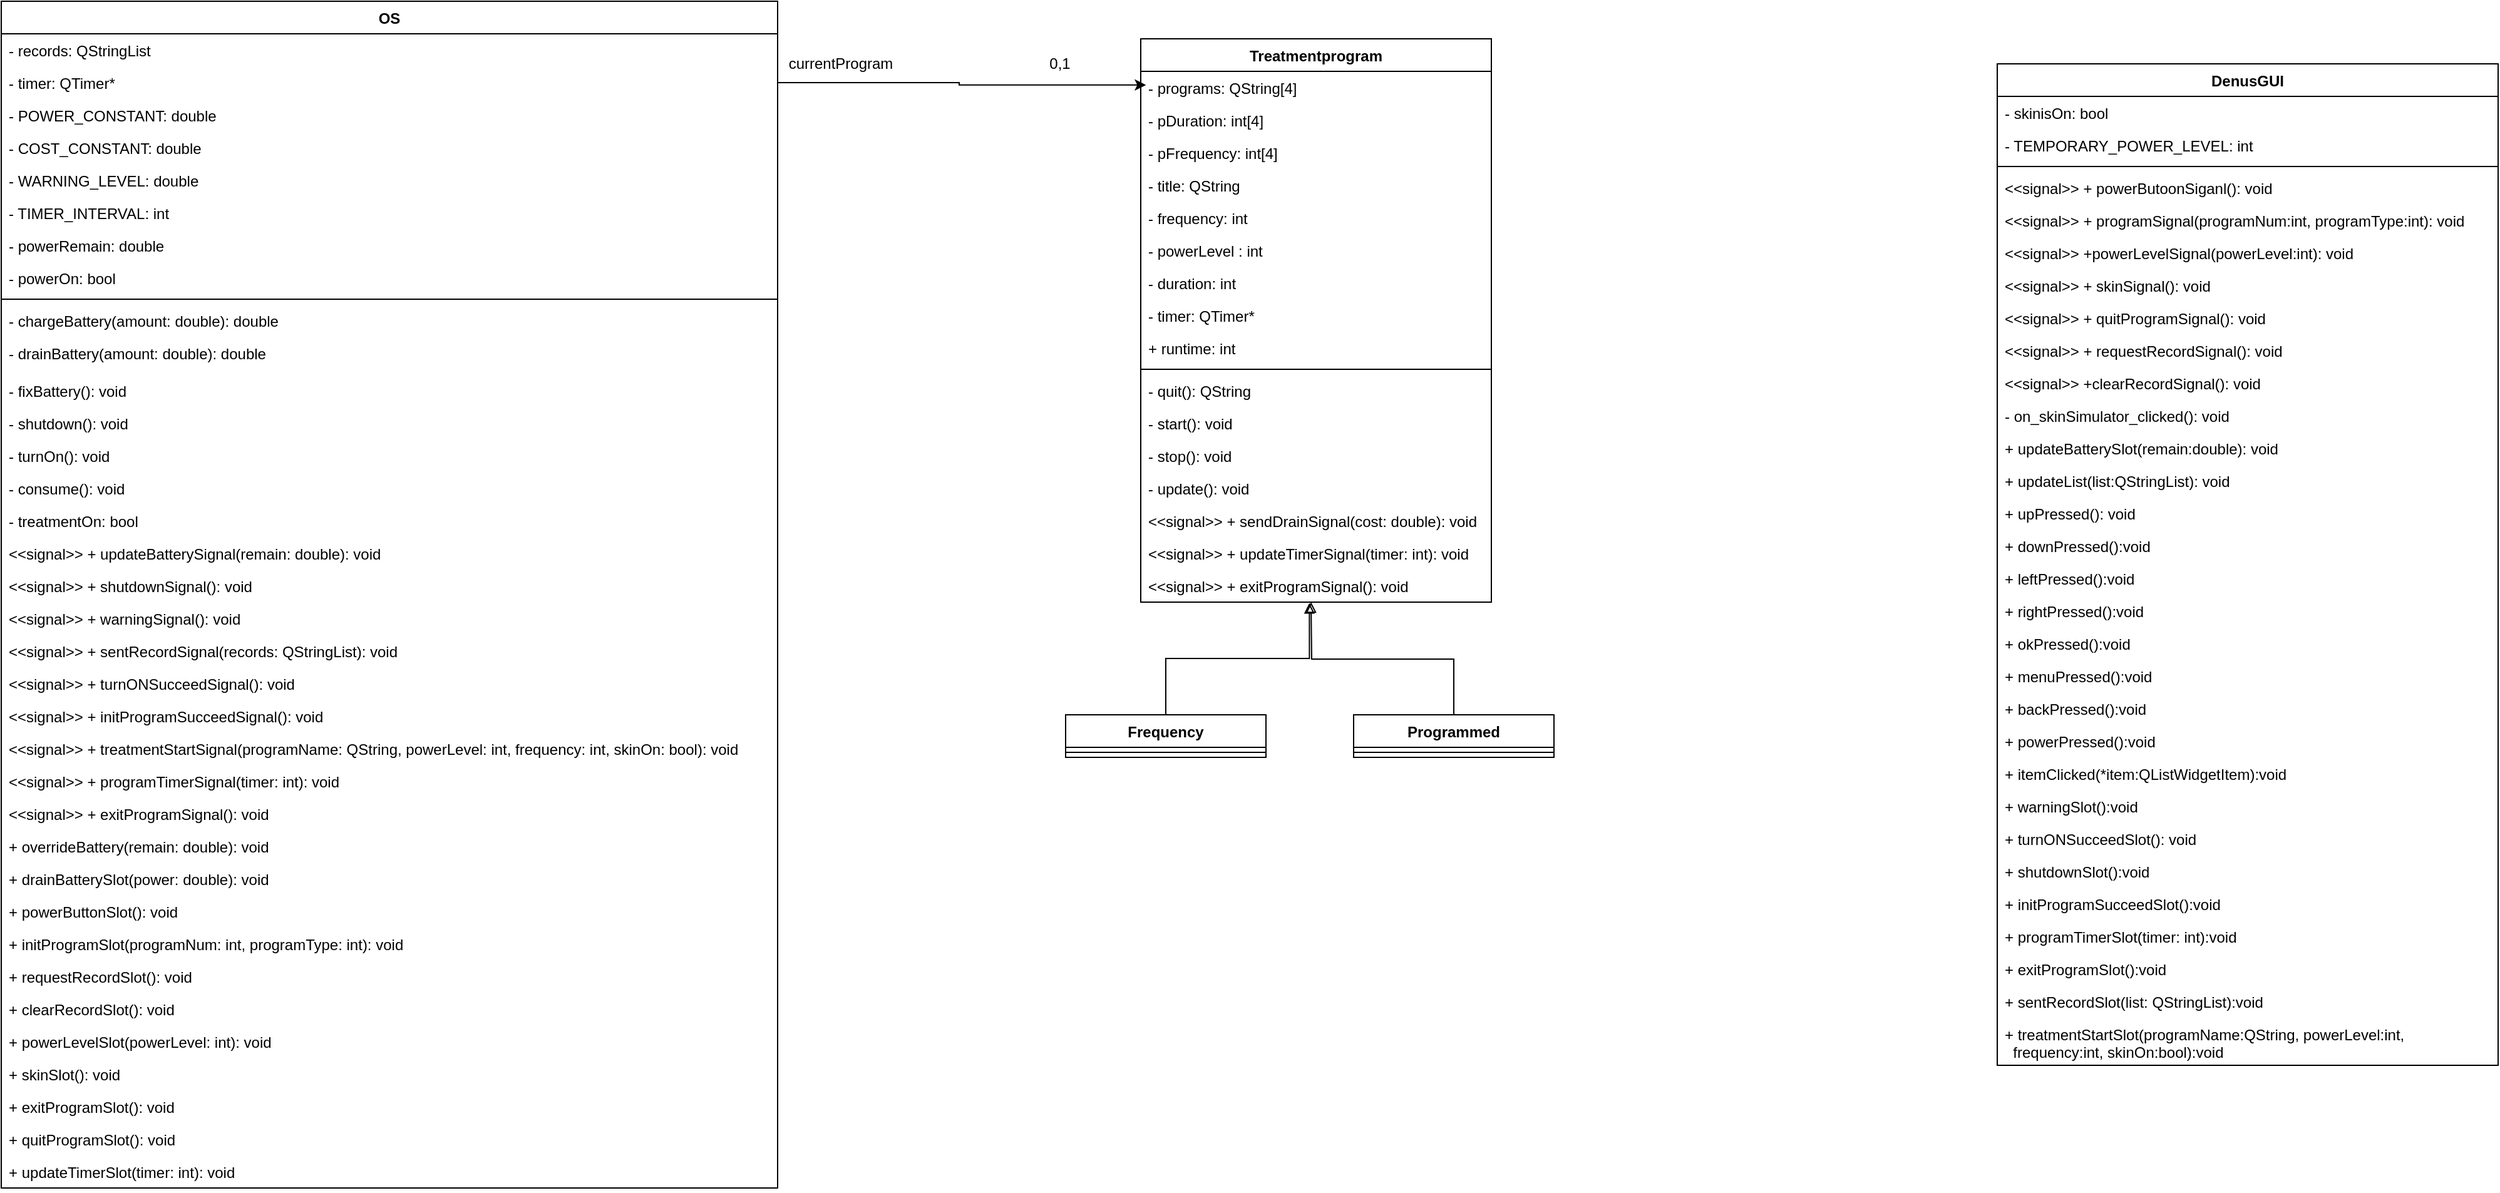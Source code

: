<mxfile version="14.6.0" type="github">
  <diagram id="hlfqywLwCxhnhgCCT2zA" name="Page-1">
    <mxGraphModel dx="1072" dy="764" grid="1" gridSize="10" guides="1" tooltips="1" connect="1" arrows="1" fold="1" page="1" pageScale="1" pageWidth="827" pageHeight="1169" math="0" shadow="0">
      <root>
        <mxCell id="0" />
        <mxCell id="1" parent="0" />
        <mxCell id="2i6f_pU243hWTDEsExSb-6" value="OS" style="swimlane;fontStyle=1;align=center;verticalAlign=top;childLayout=stackLayout;horizontal=1;startSize=26;horizontalStack=0;resizeParent=1;resizeParentMax=0;resizeLast=0;collapsible=1;marginBottom=0;" parent="1" vertex="1">
          <mxGeometry x="60" y="60" width="620" height="948" as="geometry" />
        </mxCell>
        <mxCell id="6Ex3THZ8hztv9J3nGQ2k-1" value="- records: QStringList" style="text;strokeColor=none;fillColor=none;align=left;verticalAlign=top;spacingLeft=4;spacingRight=4;overflow=hidden;rotatable=0;points=[[0,0.5],[1,0.5]];portConstraint=eastwest;" parent="2i6f_pU243hWTDEsExSb-6" vertex="1">
          <mxGeometry y="26" width="620" height="26" as="geometry" />
        </mxCell>
        <mxCell id="wWTn0fQBB8vopCXBrPZ8-14" value="- timer: QTimer*" style="text;strokeColor=none;fillColor=none;align=left;verticalAlign=top;spacingLeft=4;spacingRight=4;overflow=hidden;rotatable=0;points=[[0,0.5],[1,0.5]];portConstraint=eastwest;" parent="2i6f_pU243hWTDEsExSb-6" vertex="1">
          <mxGeometry y="52" width="620" height="26" as="geometry" />
        </mxCell>
        <mxCell id="wWTn0fQBB8vopCXBrPZ8-8" value="- POWER_CONSTANT: double" style="text;strokeColor=none;fillColor=none;align=left;verticalAlign=top;spacingLeft=4;spacingRight=4;overflow=hidden;rotatable=0;points=[[0,0.5],[1,0.5]];portConstraint=eastwest;" parent="2i6f_pU243hWTDEsExSb-6" vertex="1">
          <mxGeometry y="78" width="620" height="26" as="geometry" />
        </mxCell>
        <mxCell id="wWTn0fQBB8vopCXBrPZ8-11" value="- COST_CONSTANT: double" style="text;strokeColor=none;fillColor=none;align=left;verticalAlign=top;spacingLeft=4;spacingRight=4;overflow=hidden;rotatable=0;points=[[0,0.5],[1,0.5]];portConstraint=eastwest;" parent="2i6f_pU243hWTDEsExSb-6" vertex="1">
          <mxGeometry y="104" width="620" height="26" as="geometry" />
        </mxCell>
        <mxCell id="wWTn0fQBB8vopCXBrPZ8-12" value="- WARNING_LEVEL: double" style="text;strokeColor=none;fillColor=none;align=left;verticalAlign=top;spacingLeft=4;spacingRight=4;overflow=hidden;rotatable=0;points=[[0,0.5],[1,0.5]];portConstraint=eastwest;" parent="2i6f_pU243hWTDEsExSb-6" vertex="1">
          <mxGeometry y="130" width="620" height="26" as="geometry" />
        </mxCell>
        <mxCell id="wWTn0fQBB8vopCXBrPZ8-13" value="- TIMER_INTERVAL: int" style="text;strokeColor=none;fillColor=none;align=left;verticalAlign=top;spacingLeft=4;spacingRight=4;overflow=hidden;rotatable=0;points=[[0,0.5],[1,0.5]];portConstraint=eastwest;" parent="2i6f_pU243hWTDEsExSb-6" vertex="1">
          <mxGeometry y="156" width="620" height="26" as="geometry" />
        </mxCell>
        <mxCell id="wWTn0fQBB8vopCXBrPZ8-15" value="- powerRemain: double" style="text;strokeColor=none;fillColor=none;align=left;verticalAlign=top;spacingLeft=4;spacingRight=4;overflow=hidden;rotatable=0;points=[[0,0.5],[1,0.5]];portConstraint=eastwest;" parent="2i6f_pU243hWTDEsExSb-6" vertex="1">
          <mxGeometry y="182" width="620" height="26" as="geometry" />
        </mxCell>
        <mxCell id="wWTn0fQBB8vopCXBrPZ8-16" value="- powerOn: bool" style="text;strokeColor=none;fillColor=none;align=left;verticalAlign=top;spacingLeft=4;spacingRight=4;overflow=hidden;rotatable=0;points=[[0,0.5],[1,0.5]];portConstraint=eastwest;" parent="2i6f_pU243hWTDEsExSb-6" vertex="1">
          <mxGeometry y="208" width="620" height="26" as="geometry" />
        </mxCell>
        <mxCell id="2i6f_pU243hWTDEsExSb-8" value="" style="line;strokeWidth=1;fillColor=none;align=left;verticalAlign=middle;spacingTop=-1;spacingLeft=3;spacingRight=3;rotatable=0;labelPosition=right;points=[];portConstraint=eastwest;" parent="2i6f_pU243hWTDEsExSb-6" vertex="1">
          <mxGeometry y="234" width="620" height="8" as="geometry" />
        </mxCell>
        <mxCell id="wWTn0fQBB8vopCXBrPZ8-9" value="- chargeBattery(amount: double): double" style="text;strokeColor=none;fillColor=none;align=left;verticalAlign=top;spacingLeft=4;spacingRight=4;overflow=hidden;rotatable=0;points=[[0,0.5],[1,0.5]];portConstraint=eastwest;" parent="2i6f_pU243hWTDEsExSb-6" vertex="1">
          <mxGeometry y="242" width="620" height="26" as="geometry" />
        </mxCell>
        <mxCell id="wWTn0fQBB8vopCXBrPZ8-21" value="- drainBattery(amount: double): double" style="text;strokeColor=none;fillColor=none;align=left;verticalAlign=top;spacingLeft=4;spacingRight=4;overflow=hidden;rotatable=0;points=[[0,0.5],[1,0.5]];portConstraint=eastwest;" parent="2i6f_pU243hWTDEsExSb-6" vertex="1">
          <mxGeometry y="268" width="620" height="30" as="geometry" />
        </mxCell>
        <mxCell id="wWTn0fQBB8vopCXBrPZ8-10" value="- fixBattery(): void" style="text;strokeColor=none;fillColor=none;align=left;verticalAlign=top;spacingLeft=4;spacingRight=4;overflow=hidden;rotatable=0;points=[[0,0.5],[1,0.5]];portConstraint=eastwest;" parent="2i6f_pU243hWTDEsExSb-6" vertex="1">
          <mxGeometry y="298" width="620" height="26" as="geometry" />
        </mxCell>
        <mxCell id="wWTn0fQBB8vopCXBrPZ8-18" value="- shutdown(): void" style="text;strokeColor=none;fillColor=none;align=left;verticalAlign=top;spacingLeft=4;spacingRight=4;overflow=hidden;rotatable=0;points=[[0,0.5],[1,0.5]];portConstraint=eastwest;" parent="2i6f_pU243hWTDEsExSb-6" vertex="1">
          <mxGeometry y="324" width="620" height="26" as="geometry" />
        </mxCell>
        <mxCell id="wWTn0fQBB8vopCXBrPZ8-19" value="- turnOn(): void&#xa;" style="text;strokeColor=none;fillColor=none;align=left;verticalAlign=top;spacingLeft=4;spacingRight=4;overflow=hidden;rotatable=0;points=[[0,0.5],[1,0.5]];portConstraint=eastwest;" parent="2i6f_pU243hWTDEsExSb-6" vertex="1">
          <mxGeometry y="350" width="620" height="26" as="geometry" />
        </mxCell>
        <mxCell id="wWTn0fQBB8vopCXBrPZ8-20" value="- consume(): void&#xa;" style="text;strokeColor=none;fillColor=none;align=left;verticalAlign=top;spacingLeft=4;spacingRight=4;overflow=hidden;rotatable=0;points=[[0,0.5],[1,0.5]];portConstraint=eastwest;" parent="2i6f_pU243hWTDEsExSb-6" vertex="1">
          <mxGeometry y="376" width="620" height="26" as="geometry" />
        </mxCell>
        <mxCell id="wWTn0fQBB8vopCXBrPZ8-17" value="- treatmentOn: bool" style="text;strokeColor=none;fillColor=none;align=left;verticalAlign=top;spacingLeft=4;spacingRight=4;overflow=hidden;rotatable=0;points=[[0,0.5],[1,0.5]];portConstraint=eastwest;" parent="2i6f_pU243hWTDEsExSb-6" vertex="1">
          <mxGeometry y="402" width="620" height="26" as="geometry" />
        </mxCell>
        <mxCell id="wWTn0fQBB8vopCXBrPZ8-22" value="&lt;&lt;signal&gt;&gt; + updateBatterySignal(remain: double): void" style="text;strokeColor=none;fillColor=none;align=left;verticalAlign=top;spacingLeft=4;spacingRight=4;overflow=hidden;rotatable=0;points=[[0,0.5],[1,0.5]];portConstraint=eastwest;" parent="2i6f_pU243hWTDEsExSb-6" vertex="1">
          <mxGeometry y="428" width="620" height="26" as="geometry" />
        </mxCell>
        <mxCell id="wWTn0fQBB8vopCXBrPZ8-23" value="&lt;&lt;signal&gt;&gt; + shutdownSignal(): void" style="text;strokeColor=none;fillColor=none;align=left;verticalAlign=top;spacingLeft=4;spacingRight=4;overflow=hidden;rotatable=0;points=[[0,0.5],[1,0.5]];portConstraint=eastwest;" parent="2i6f_pU243hWTDEsExSb-6" vertex="1">
          <mxGeometry y="454" width="620" height="26" as="geometry" />
        </mxCell>
        <mxCell id="wWTn0fQBB8vopCXBrPZ8-24" value="&lt;&lt;signal&gt;&gt; + warningSignal(): void" style="text;strokeColor=none;fillColor=none;align=left;verticalAlign=top;spacingLeft=4;spacingRight=4;overflow=hidden;rotatable=0;points=[[0,0.5],[1,0.5]];portConstraint=eastwest;" parent="2i6f_pU243hWTDEsExSb-6" vertex="1">
          <mxGeometry y="480" width="620" height="26" as="geometry" />
        </mxCell>
        <mxCell id="wWTn0fQBB8vopCXBrPZ8-25" value="&lt;&lt;signal&gt;&gt; + sentRecordSignal(records: QStringList): void" style="text;strokeColor=none;fillColor=none;align=left;verticalAlign=top;spacingLeft=4;spacingRight=4;overflow=hidden;rotatable=0;points=[[0,0.5],[1,0.5]];portConstraint=eastwest;" parent="2i6f_pU243hWTDEsExSb-6" vertex="1">
          <mxGeometry y="506" width="620" height="26" as="geometry" />
        </mxCell>
        <mxCell id="wWTn0fQBB8vopCXBrPZ8-39" value="&lt;&lt;signal&gt;&gt; + turnONSucceedSignal(): void" style="text;strokeColor=none;fillColor=none;align=left;verticalAlign=top;spacingLeft=4;spacingRight=4;overflow=hidden;rotatable=0;points=[[0,0.5],[1,0.5]];portConstraint=eastwest;" parent="2i6f_pU243hWTDEsExSb-6" vertex="1">
          <mxGeometry y="532" width="620" height="26" as="geometry" />
        </mxCell>
        <mxCell id="wWTn0fQBB8vopCXBrPZ8-40" value="&lt;&lt;signal&gt;&gt; + initProgramSucceedSignal(): void" style="text;strokeColor=none;fillColor=none;align=left;verticalAlign=top;spacingLeft=4;spacingRight=4;overflow=hidden;rotatable=0;points=[[0,0.5],[1,0.5]];portConstraint=eastwest;" parent="2i6f_pU243hWTDEsExSb-6" vertex="1">
          <mxGeometry y="558" width="620" height="26" as="geometry" />
        </mxCell>
        <mxCell id="wWTn0fQBB8vopCXBrPZ8-41" value="&lt;&lt;signal&gt;&gt; + treatmentStartSignal(programName: QString, powerLevel: int, frequency: int, skinOn: bool): void" style="text;strokeColor=none;fillColor=none;align=left;verticalAlign=top;spacingLeft=4;spacingRight=4;overflow=hidden;rotatable=0;points=[[0,0.5],[1,0.5]];portConstraint=eastwest;" parent="2i6f_pU243hWTDEsExSb-6" vertex="1">
          <mxGeometry y="584" width="620" height="26" as="geometry" />
        </mxCell>
        <mxCell id="wWTn0fQBB8vopCXBrPZ8-42" value="&lt;&lt;signal&gt;&gt; + programTimerSignal(timer: int): void" style="text;strokeColor=none;fillColor=none;align=left;verticalAlign=top;spacingLeft=4;spacingRight=4;overflow=hidden;rotatable=0;points=[[0,0.5],[1,0.5]];portConstraint=eastwest;" parent="2i6f_pU243hWTDEsExSb-6" vertex="1">
          <mxGeometry y="610" width="620" height="26" as="geometry" />
        </mxCell>
        <mxCell id="wWTn0fQBB8vopCXBrPZ8-43" value="&lt;&lt;signal&gt;&gt; + exitProgramSignal(): void" style="text;strokeColor=none;fillColor=none;align=left;verticalAlign=top;spacingLeft=4;spacingRight=4;overflow=hidden;rotatable=0;points=[[0,0.5],[1,0.5]];portConstraint=eastwest;" parent="2i6f_pU243hWTDEsExSb-6" vertex="1">
          <mxGeometry y="636" width="620" height="26" as="geometry" />
        </mxCell>
        <mxCell id="wWTn0fQBB8vopCXBrPZ8-26" value="+ overrideBattery(remain: double): void" style="text;strokeColor=none;fillColor=none;align=left;verticalAlign=top;spacingLeft=4;spacingRight=4;overflow=hidden;rotatable=0;points=[[0,0.5],[1,0.5]];portConstraint=eastwest;" parent="2i6f_pU243hWTDEsExSb-6" vertex="1">
          <mxGeometry y="662" width="620" height="26" as="geometry" />
        </mxCell>
        <mxCell id="wWTn0fQBB8vopCXBrPZ8-27" value="+ drainBatterySlot(power: double): void" style="text;strokeColor=none;fillColor=none;align=left;verticalAlign=top;spacingLeft=4;spacingRight=4;overflow=hidden;rotatable=0;points=[[0,0.5],[1,0.5]];portConstraint=eastwest;" parent="2i6f_pU243hWTDEsExSb-6" vertex="1">
          <mxGeometry y="688" width="620" height="26" as="geometry" />
        </mxCell>
        <mxCell id="wWTn0fQBB8vopCXBrPZ8-28" value="+ powerButtonSlot(): void" style="text;strokeColor=none;fillColor=none;align=left;verticalAlign=top;spacingLeft=4;spacingRight=4;overflow=hidden;rotatable=0;points=[[0,0.5],[1,0.5]];portConstraint=eastwest;" parent="2i6f_pU243hWTDEsExSb-6" vertex="1">
          <mxGeometry y="714" width="620" height="26" as="geometry" />
        </mxCell>
        <mxCell id="wWTn0fQBB8vopCXBrPZ8-29" value="+ initProgramSlot(programNum: int, programType: int): void" style="text;strokeColor=none;fillColor=none;align=left;verticalAlign=top;spacingLeft=4;spacingRight=4;overflow=hidden;rotatable=0;points=[[0,0.5],[1,0.5]];portConstraint=eastwest;" parent="2i6f_pU243hWTDEsExSb-6" vertex="1">
          <mxGeometry y="740" width="620" height="26" as="geometry" />
        </mxCell>
        <mxCell id="wWTn0fQBB8vopCXBrPZ8-30" value="+ requestRecordSlot(): void" style="text;strokeColor=none;fillColor=none;align=left;verticalAlign=top;spacingLeft=4;spacingRight=4;overflow=hidden;rotatable=0;points=[[0,0.5],[1,0.5]];portConstraint=eastwest;" parent="2i6f_pU243hWTDEsExSb-6" vertex="1">
          <mxGeometry y="766" width="620" height="26" as="geometry" />
        </mxCell>
        <mxCell id="wWTn0fQBB8vopCXBrPZ8-31" value="+ clearRecordSlot(): void" style="text;strokeColor=none;fillColor=none;align=left;verticalAlign=top;spacingLeft=4;spacingRight=4;overflow=hidden;rotatable=0;points=[[0,0.5],[1,0.5]];portConstraint=eastwest;" parent="2i6f_pU243hWTDEsExSb-6" vertex="1">
          <mxGeometry y="792" width="620" height="26" as="geometry" />
        </mxCell>
        <mxCell id="wWTn0fQBB8vopCXBrPZ8-34" value="+ powerLevelSlot(powerLevel: int): void" style="text;strokeColor=none;fillColor=none;align=left;verticalAlign=top;spacingLeft=4;spacingRight=4;overflow=hidden;rotatable=0;points=[[0,0.5],[1,0.5]];portConstraint=eastwest;" parent="2i6f_pU243hWTDEsExSb-6" vertex="1">
          <mxGeometry y="818" width="620" height="26" as="geometry" />
        </mxCell>
        <mxCell id="wWTn0fQBB8vopCXBrPZ8-35" value="+ skinSlot(): void" style="text;strokeColor=none;fillColor=none;align=left;verticalAlign=top;spacingLeft=4;spacingRight=4;overflow=hidden;rotatable=0;points=[[0,0.5],[1,0.5]];portConstraint=eastwest;" parent="2i6f_pU243hWTDEsExSb-6" vertex="1">
          <mxGeometry y="844" width="620" height="26" as="geometry" />
        </mxCell>
        <mxCell id="wWTn0fQBB8vopCXBrPZ8-36" value="+ exitProgramSlot(): void" style="text;strokeColor=none;fillColor=none;align=left;verticalAlign=top;spacingLeft=4;spacingRight=4;overflow=hidden;rotatable=0;points=[[0,0.5],[1,0.5]];portConstraint=eastwest;" parent="2i6f_pU243hWTDEsExSb-6" vertex="1">
          <mxGeometry y="870" width="620" height="26" as="geometry" />
        </mxCell>
        <mxCell id="wWTn0fQBB8vopCXBrPZ8-37" value="+ quitProgramSlot(): void" style="text;strokeColor=none;fillColor=none;align=left;verticalAlign=top;spacingLeft=4;spacingRight=4;overflow=hidden;rotatable=0;points=[[0,0.5],[1,0.5]];portConstraint=eastwest;" parent="2i6f_pU243hWTDEsExSb-6" vertex="1">
          <mxGeometry y="896" width="620" height="26" as="geometry" />
        </mxCell>
        <mxCell id="wWTn0fQBB8vopCXBrPZ8-38" value="+ updateTimerSlot(timer: int): void" style="text;strokeColor=none;fillColor=none;align=left;verticalAlign=top;spacingLeft=4;spacingRight=4;overflow=hidden;rotatable=0;points=[[0,0.5],[1,0.5]];portConstraint=eastwest;" parent="2i6f_pU243hWTDEsExSb-6" vertex="1">
          <mxGeometry y="922" width="620" height="26" as="geometry" />
        </mxCell>
        <mxCell id="wWTn0fQBB8vopCXBrPZ8-33" style="edgeStyle=orthogonalEdgeStyle;rounded=0;orthogonalLoop=1;jettySize=auto;html=1;endArrow=block;endFill=0;entryX=0.481;entryY=1.026;entryDx=0;entryDy=0;entryPerimeter=0;" parent="1" source="2i6f_pU243hWTDEsExSb-22" target="-jx-THAxnTe_H25HyBi1-28" edge="1">
          <mxGeometry relative="1" as="geometry">
            <mxPoint x="1101" y="570" as="targetPoint" />
          </mxGeometry>
        </mxCell>
        <mxCell id="2i6f_pU243hWTDEsExSb-22" value="Frequency" style="swimlane;fontStyle=1;align=center;verticalAlign=top;childLayout=stackLayout;horizontal=1;startSize=26;horizontalStack=0;resizeParent=1;resizeParentMax=0;resizeLast=0;collapsible=1;marginBottom=0;" parent="1" vertex="1">
          <mxGeometry x="910" y="630" width="160" height="34" as="geometry" />
        </mxCell>
        <mxCell id="2i6f_pU243hWTDEsExSb-24" value="" style="line;strokeWidth=1;fillColor=none;align=left;verticalAlign=middle;spacingTop=-1;spacingLeft=3;spacingRight=3;rotatable=0;labelPosition=right;points=[];portConstraint=eastwest;" parent="2i6f_pU243hWTDEsExSb-22" vertex="1">
          <mxGeometry y="26" width="160" height="8" as="geometry" />
        </mxCell>
        <mxCell id="2i6f_pU243hWTDEsExSb-27" value="Programmed" style="swimlane;fontStyle=1;align=center;verticalAlign=top;childLayout=stackLayout;horizontal=1;startSize=26;horizontalStack=0;resizeParent=1;resizeParentMax=0;resizeLast=0;collapsible=1;marginBottom=0;" parent="1" vertex="1">
          <mxGeometry x="1140" y="630" width="160" height="34" as="geometry" />
        </mxCell>
        <mxCell id="2i6f_pU243hWTDEsExSb-29" value="" style="line;strokeWidth=1;fillColor=none;align=left;verticalAlign=middle;spacingTop=-1;spacingLeft=3;spacingRight=3;rotatable=0;labelPosition=right;points=[];portConstraint=eastwest;" parent="2i6f_pU243hWTDEsExSb-27" vertex="1">
          <mxGeometry y="26" width="160" height="8" as="geometry" />
        </mxCell>
        <mxCell id="icRJO9rCTyR9no6Rt8xL-1" style="edgeStyle=orthogonalEdgeStyle;rounded=0;orthogonalLoop=1;jettySize=auto;html=1;exitX=1;exitY=0.5;exitDx=0;exitDy=0;entryX=0.015;entryY=0.082;entryDx=0;entryDy=0;entryPerimeter=0;" parent="1" source="wWTn0fQBB8vopCXBrPZ8-14" target="-jx-THAxnTe_H25HyBi1-2" edge="1">
          <mxGeometry relative="1" as="geometry">
            <mxPoint x="960.98" y="124.988" as="targetPoint" />
          </mxGeometry>
        </mxCell>
        <mxCell id="icRJO9rCTyR9no6Rt8xL-2" value="0,1" style="text;html=1;align=center;verticalAlign=middle;resizable=0;points=[];autosize=1;strokeColor=none;" parent="1" vertex="1">
          <mxGeometry x="890" y="100" width="30" height="20" as="geometry" />
        </mxCell>
        <mxCell id="icRJO9rCTyR9no6Rt8xL-3" value="currentProgram" style="text;html=1;align=center;verticalAlign=middle;resizable=0;points=[];autosize=1;strokeColor=none;" parent="1" vertex="1">
          <mxGeometry x="680" y="100" width="100" height="20" as="geometry" />
        </mxCell>
        <mxCell id="-jx-THAxnTe_H25HyBi1-2" value="Treatmentprogram" style="swimlane;fontStyle=1;align=center;verticalAlign=top;childLayout=stackLayout;horizontal=1;startSize=26;horizontalStack=0;resizeParent=1;resizeParentMax=0;resizeLast=0;collapsible=1;marginBottom=0;" parent="1" vertex="1">
          <mxGeometry x="970" y="90" width="280" height="450" as="geometry" />
        </mxCell>
        <mxCell id="-jx-THAxnTe_H25HyBi1-3" value="- programs: QString[4]" style="text;strokeColor=none;fillColor=none;align=left;verticalAlign=top;spacingLeft=4;spacingRight=4;overflow=hidden;rotatable=0;points=[[0,0.5],[1,0.5]];portConstraint=eastwest;" parent="-jx-THAxnTe_H25HyBi1-2" vertex="1">
          <mxGeometry y="26" width="280" height="26" as="geometry" />
        </mxCell>
        <mxCell id="-jx-THAxnTe_H25HyBi1-6" value="- pDuration: int[4]" style="text;strokeColor=none;fillColor=none;align=left;verticalAlign=top;spacingLeft=4;spacingRight=4;overflow=hidden;rotatable=0;points=[[0,0.5],[1,0.5]];portConstraint=eastwest;" parent="-jx-THAxnTe_H25HyBi1-2" vertex="1">
          <mxGeometry y="52" width="280" height="26" as="geometry" />
        </mxCell>
        <mxCell id="-jx-THAxnTe_H25HyBi1-7" value="- pFrequency: int[4]" style="text;strokeColor=none;fillColor=none;align=left;verticalAlign=top;spacingLeft=4;spacingRight=4;overflow=hidden;rotatable=0;points=[[0,0.5],[1,0.5]];portConstraint=eastwest;" parent="-jx-THAxnTe_H25HyBi1-2" vertex="1">
          <mxGeometry y="78" width="280" height="26" as="geometry" />
        </mxCell>
        <mxCell id="-jx-THAxnTe_H25HyBi1-9" value="- title: QString" style="text;strokeColor=none;fillColor=none;align=left;verticalAlign=top;spacingLeft=4;spacingRight=4;overflow=hidden;rotatable=0;points=[[0,0.5],[1,0.5]];portConstraint=eastwest;" parent="-jx-THAxnTe_H25HyBi1-2" vertex="1">
          <mxGeometry y="104" width="280" height="26" as="geometry" />
        </mxCell>
        <mxCell id="-jx-THAxnTe_H25HyBi1-10" value="- frequency: int" style="text;strokeColor=none;fillColor=none;align=left;verticalAlign=top;spacingLeft=4;spacingRight=4;overflow=hidden;rotatable=0;points=[[0,0.5],[1,0.5]];portConstraint=eastwest;" parent="-jx-THAxnTe_H25HyBi1-2" vertex="1">
          <mxGeometry y="130" width="280" height="26" as="geometry" />
        </mxCell>
        <mxCell id="-jx-THAxnTe_H25HyBi1-11" value="- powerLevel : int" style="text;strokeColor=none;fillColor=none;align=left;verticalAlign=top;spacingLeft=4;spacingRight=4;overflow=hidden;rotatable=0;points=[[0,0.5],[1,0.5]];portConstraint=eastwest;" parent="-jx-THAxnTe_H25HyBi1-2" vertex="1">
          <mxGeometry y="156" width="280" height="26" as="geometry" />
        </mxCell>
        <mxCell id="-jx-THAxnTe_H25HyBi1-12" value="- duration: int" style="text;strokeColor=none;fillColor=none;align=left;verticalAlign=top;spacingLeft=4;spacingRight=4;overflow=hidden;rotatable=0;points=[[0,0.5],[1,0.5]];portConstraint=eastwest;" parent="-jx-THAxnTe_H25HyBi1-2" vertex="1">
          <mxGeometry y="182" width="280" height="26" as="geometry" />
        </mxCell>
        <mxCell id="-jx-THAxnTe_H25HyBi1-13" value="- timer: QTimer*" style="text;strokeColor=none;fillColor=none;align=left;verticalAlign=top;spacingLeft=4;spacingRight=4;overflow=hidden;rotatable=0;points=[[0,0.5],[1,0.5]];portConstraint=eastwest;" parent="-jx-THAxnTe_H25HyBi1-2" vertex="1">
          <mxGeometry y="208" width="280" height="26" as="geometry" />
        </mxCell>
        <mxCell id="-jx-THAxnTe_H25HyBi1-14" value="+ runtime: int" style="text;strokeColor=none;fillColor=none;align=left;verticalAlign=top;spacingLeft=4;spacingRight=4;overflow=hidden;rotatable=0;points=[[0,0.5],[1,0.5]];portConstraint=eastwest;" parent="-jx-THAxnTe_H25HyBi1-2" vertex="1">
          <mxGeometry y="234" width="280" height="26" as="geometry" />
        </mxCell>
        <mxCell id="-jx-THAxnTe_H25HyBi1-4" value="" style="line;strokeWidth=1;fillColor=none;align=left;verticalAlign=middle;spacingTop=-1;spacingLeft=3;spacingRight=3;rotatable=0;labelPosition=right;points=[];portConstraint=eastwest;" parent="-jx-THAxnTe_H25HyBi1-2" vertex="1">
          <mxGeometry y="260" width="280" height="8" as="geometry" />
        </mxCell>
        <mxCell id="-jx-THAxnTe_H25HyBi1-17" value="- quit(): QString" style="text;strokeColor=none;fillColor=none;align=left;verticalAlign=top;spacingLeft=4;spacingRight=4;overflow=hidden;rotatable=0;points=[[0,0.5],[1,0.5]];portConstraint=eastwest;" parent="-jx-THAxnTe_H25HyBi1-2" vertex="1">
          <mxGeometry y="268" width="280" height="26" as="geometry" />
        </mxCell>
        <mxCell id="-jx-THAxnTe_H25HyBi1-18" value="- start(): void" style="text;strokeColor=none;fillColor=none;align=left;verticalAlign=top;spacingLeft=4;spacingRight=4;overflow=hidden;rotatable=0;points=[[0,0.5],[1,0.5]];portConstraint=eastwest;" parent="-jx-THAxnTe_H25HyBi1-2" vertex="1">
          <mxGeometry y="294" width="280" height="26" as="geometry" />
        </mxCell>
        <mxCell id="-jx-THAxnTe_H25HyBi1-23" value="- stop(): void" style="text;strokeColor=none;fillColor=none;align=left;verticalAlign=top;spacingLeft=4;spacingRight=4;overflow=hidden;rotatable=0;points=[[0,0.5],[1,0.5]];portConstraint=eastwest;" parent="-jx-THAxnTe_H25HyBi1-2" vertex="1">
          <mxGeometry y="320" width="280" height="26" as="geometry" />
        </mxCell>
        <mxCell id="-jx-THAxnTe_H25HyBi1-24" value="- update(): void" style="text;strokeColor=none;fillColor=none;align=left;verticalAlign=top;spacingLeft=4;spacingRight=4;overflow=hidden;rotatable=0;points=[[0,0.5],[1,0.5]];portConstraint=eastwest;" parent="-jx-THAxnTe_H25HyBi1-2" vertex="1">
          <mxGeometry y="346" width="280" height="26" as="geometry" />
        </mxCell>
        <mxCell id="-jx-THAxnTe_H25HyBi1-25" value="&lt;&lt;signal&gt;&gt; + sendDrainSignal(cost: double): void" style="text;strokeColor=none;fillColor=none;align=left;verticalAlign=top;spacingLeft=4;spacingRight=4;overflow=hidden;rotatable=0;points=[[0,0.5],[1,0.5]];portConstraint=eastwest;" parent="-jx-THAxnTe_H25HyBi1-2" vertex="1">
          <mxGeometry y="372" width="280" height="26" as="geometry" />
        </mxCell>
        <mxCell id="-jx-THAxnTe_H25HyBi1-27" value="&lt;&lt;signal&gt;&gt; + updateTimerSignal(timer: int): void" style="text;strokeColor=none;fillColor=none;align=left;verticalAlign=top;spacingLeft=4;spacingRight=4;overflow=hidden;rotatable=0;points=[[0,0.5],[1,0.5]];portConstraint=eastwest;" parent="-jx-THAxnTe_H25HyBi1-2" vertex="1">
          <mxGeometry y="398" width="280" height="26" as="geometry" />
        </mxCell>
        <mxCell id="-jx-THAxnTe_H25HyBi1-28" value="&lt;&lt;signal&gt;&gt; + exitProgramSignal(): void" style="text;strokeColor=none;fillColor=none;align=left;verticalAlign=top;spacingLeft=4;spacingRight=4;overflow=hidden;rotatable=0;points=[[0,0.5],[1,0.5]];portConstraint=eastwest;" parent="-jx-THAxnTe_H25HyBi1-2" vertex="1">
          <mxGeometry y="424" width="280" height="26" as="geometry" />
        </mxCell>
        <mxCell id="-jx-THAxnTe_H25HyBi1-29" style="edgeStyle=orthogonalEdgeStyle;rounded=0;orthogonalLoop=1;jettySize=auto;html=1;endArrow=block;endFill=0;exitX=0.5;exitY=0;exitDx=0;exitDy=0;" parent="1" source="2i6f_pU243hWTDEsExSb-27" edge="1">
          <mxGeometry relative="1" as="geometry">
            <mxPoint x="1000" y="640" as="sourcePoint" />
            <mxPoint x="1106" y="540" as="targetPoint" />
          </mxGeometry>
        </mxCell>
        <mxCell id="mvSNyHNDQJpL3ZREzxEM-1" value="DenusGUI" style="swimlane;fontStyle=1;align=center;verticalAlign=top;childLayout=stackLayout;horizontal=1;startSize=26;horizontalStack=0;resizeParent=1;resizeParentMax=0;resizeLast=0;collapsible=1;marginBottom=0;" vertex="1" parent="1">
          <mxGeometry x="1654" y="110" width="400" height="800" as="geometry" />
        </mxCell>
        <mxCell id="mvSNyHNDQJpL3ZREzxEM-2" value="- skinisOn: bool" style="text;strokeColor=none;fillColor=none;align=left;verticalAlign=top;spacingLeft=4;spacingRight=4;overflow=hidden;rotatable=0;points=[[0,0.5],[1,0.5]];portConstraint=eastwest;" vertex="1" parent="mvSNyHNDQJpL3ZREzxEM-1">
          <mxGeometry y="26" width="400" height="26" as="geometry" />
        </mxCell>
        <mxCell id="mvSNyHNDQJpL3ZREzxEM-5" value="- TEMPORARY_POWER_LEVEL: int" style="text;strokeColor=none;fillColor=none;align=left;verticalAlign=top;spacingLeft=4;spacingRight=4;overflow=hidden;rotatable=0;points=[[0,0.5],[1,0.5]];portConstraint=eastwest;" vertex="1" parent="mvSNyHNDQJpL3ZREzxEM-1">
          <mxGeometry y="52" width="400" height="26" as="geometry" />
        </mxCell>
        <mxCell id="mvSNyHNDQJpL3ZREzxEM-3" value="" style="line;strokeWidth=1;fillColor=none;align=left;verticalAlign=middle;spacingTop=-1;spacingLeft=3;spacingRight=3;rotatable=0;labelPosition=right;points=[];portConstraint=eastwest;" vertex="1" parent="mvSNyHNDQJpL3ZREzxEM-1">
          <mxGeometry y="78" width="400" height="8" as="geometry" />
        </mxCell>
        <mxCell id="mvSNyHNDQJpL3ZREzxEM-7" value="&lt;&lt;signal&gt;&gt; + powerButoonSiganl(): void" style="text;strokeColor=none;fillColor=none;align=left;verticalAlign=top;spacingLeft=4;spacingRight=4;overflow=hidden;rotatable=0;points=[[0,0.5],[1,0.5]];portConstraint=eastwest;" vertex="1" parent="mvSNyHNDQJpL3ZREzxEM-1">
          <mxGeometry y="86" width="400" height="26" as="geometry" />
        </mxCell>
        <mxCell id="mvSNyHNDQJpL3ZREzxEM-8" value="&lt;&lt;signal&gt;&gt; + programSignal(programNum:int, programType:int): void" style="text;strokeColor=none;fillColor=none;align=left;verticalAlign=top;spacingLeft=4;spacingRight=4;overflow=hidden;rotatable=0;points=[[0,0.5],[1,0.5]];portConstraint=eastwest;" vertex="1" parent="mvSNyHNDQJpL3ZREzxEM-1">
          <mxGeometry y="112" width="400" height="26" as="geometry" />
        </mxCell>
        <mxCell id="mvSNyHNDQJpL3ZREzxEM-9" value="&lt;&lt;signal&gt;&gt; +powerLevelSignal(powerLevel:int): void" style="text;strokeColor=none;fillColor=none;align=left;verticalAlign=top;spacingLeft=4;spacingRight=4;overflow=hidden;rotatable=0;points=[[0,0.5],[1,0.5]];portConstraint=eastwest;" vertex="1" parent="mvSNyHNDQJpL3ZREzxEM-1">
          <mxGeometry y="138" width="400" height="26" as="geometry" />
        </mxCell>
        <mxCell id="mvSNyHNDQJpL3ZREzxEM-11" value="&lt;&lt;signal&gt;&gt; + skinSignal(): void" style="text;strokeColor=none;fillColor=none;align=left;verticalAlign=top;spacingLeft=4;spacingRight=4;overflow=hidden;rotatable=0;points=[[0,0.5],[1,0.5]];portConstraint=eastwest;" vertex="1" parent="mvSNyHNDQJpL3ZREzxEM-1">
          <mxGeometry y="164" width="400" height="26" as="geometry" />
        </mxCell>
        <mxCell id="mvSNyHNDQJpL3ZREzxEM-12" value="&lt;&lt;signal&gt;&gt; + quitProgramSignal(): void" style="text;strokeColor=none;fillColor=none;align=left;verticalAlign=top;spacingLeft=4;spacingRight=4;overflow=hidden;rotatable=0;points=[[0,0.5],[1,0.5]];portConstraint=eastwest;" vertex="1" parent="mvSNyHNDQJpL3ZREzxEM-1">
          <mxGeometry y="190" width="400" height="26" as="geometry" />
        </mxCell>
        <mxCell id="mvSNyHNDQJpL3ZREzxEM-13" value="&lt;&lt;signal&gt;&gt; + requestRecordSignal(): void" style="text;strokeColor=none;fillColor=none;align=left;verticalAlign=top;spacingLeft=4;spacingRight=4;overflow=hidden;rotatable=0;points=[[0,0.5],[1,0.5]];portConstraint=eastwest;" vertex="1" parent="mvSNyHNDQJpL3ZREzxEM-1">
          <mxGeometry y="216" width="400" height="26" as="geometry" />
        </mxCell>
        <mxCell id="mvSNyHNDQJpL3ZREzxEM-10" value="&lt;&lt;signal&gt;&gt; +clearRecordSignal(): void" style="text;strokeColor=none;fillColor=none;align=left;verticalAlign=top;spacingLeft=4;spacingRight=4;overflow=hidden;rotatable=0;points=[[0,0.5],[1,0.5]];portConstraint=eastwest;" vertex="1" parent="mvSNyHNDQJpL3ZREzxEM-1">
          <mxGeometry y="242" width="400" height="26" as="geometry" />
        </mxCell>
        <mxCell id="mvSNyHNDQJpL3ZREzxEM-15" value="- on_skinSimulator_clicked(): void" style="text;strokeColor=none;fillColor=none;align=left;verticalAlign=top;spacingLeft=4;spacingRight=4;overflow=hidden;rotatable=0;points=[[0,0.5],[1,0.5]];portConstraint=eastwest;" vertex="1" parent="mvSNyHNDQJpL3ZREzxEM-1">
          <mxGeometry y="268" width="400" height="26" as="geometry" />
        </mxCell>
        <mxCell id="mvSNyHNDQJpL3ZREzxEM-28" value="+ updateBatterySlot(remain:double): void" style="text;strokeColor=none;fillColor=none;align=left;verticalAlign=top;spacingLeft=4;spacingRight=4;overflow=hidden;rotatable=0;points=[[0,0.5],[1,0.5]];portConstraint=eastwest;" vertex="1" parent="mvSNyHNDQJpL3ZREzxEM-1">
          <mxGeometry y="294" width="400" height="26" as="geometry" />
        </mxCell>
        <mxCell id="mvSNyHNDQJpL3ZREzxEM-30" value="+ updateList(list:QStringList): void" style="text;strokeColor=none;fillColor=none;align=left;verticalAlign=top;spacingLeft=4;spacingRight=4;overflow=hidden;rotatable=0;points=[[0,0.5],[1,0.5]];portConstraint=eastwest;" vertex="1" parent="mvSNyHNDQJpL3ZREzxEM-1">
          <mxGeometry y="320" width="400" height="26" as="geometry" />
        </mxCell>
        <mxCell id="mvSNyHNDQJpL3ZREzxEM-31" value="+ upPressed(): void" style="text;strokeColor=none;fillColor=none;align=left;verticalAlign=top;spacingLeft=4;spacingRight=4;overflow=hidden;rotatable=0;points=[[0,0.5],[1,0.5]];portConstraint=eastwest;" vertex="1" parent="mvSNyHNDQJpL3ZREzxEM-1">
          <mxGeometry y="346" width="400" height="26" as="geometry" />
        </mxCell>
        <mxCell id="mvSNyHNDQJpL3ZREzxEM-32" value="+ downPressed():void" style="text;strokeColor=none;fillColor=none;align=left;verticalAlign=top;spacingLeft=4;spacingRight=4;overflow=hidden;rotatable=0;points=[[0,0.5],[1,0.5]];portConstraint=eastwest;" vertex="1" parent="mvSNyHNDQJpL3ZREzxEM-1">
          <mxGeometry y="372" width="400" height="26" as="geometry" />
        </mxCell>
        <mxCell id="mvSNyHNDQJpL3ZREzxEM-33" value="+ leftPressed():void" style="text;strokeColor=none;fillColor=none;align=left;verticalAlign=top;spacingLeft=4;spacingRight=4;overflow=hidden;rotatable=0;points=[[0,0.5],[1,0.5]];portConstraint=eastwest;" vertex="1" parent="mvSNyHNDQJpL3ZREzxEM-1">
          <mxGeometry y="398" width="400" height="26" as="geometry" />
        </mxCell>
        <mxCell id="mvSNyHNDQJpL3ZREzxEM-51" value="+ rightPressed():void" style="text;strokeColor=none;fillColor=none;align=left;verticalAlign=top;spacingLeft=4;spacingRight=4;overflow=hidden;rotatable=0;points=[[0,0.5],[1,0.5]];portConstraint=eastwest;" vertex="1" parent="mvSNyHNDQJpL3ZREzxEM-1">
          <mxGeometry y="424" width="400" height="26" as="geometry" />
        </mxCell>
        <mxCell id="mvSNyHNDQJpL3ZREzxEM-52" value="+ okPressed():void" style="text;strokeColor=none;fillColor=none;align=left;verticalAlign=top;spacingLeft=4;spacingRight=4;overflow=hidden;rotatable=0;points=[[0,0.5],[1,0.5]];portConstraint=eastwest;" vertex="1" parent="mvSNyHNDQJpL3ZREzxEM-1">
          <mxGeometry y="450" width="400" height="26" as="geometry" />
        </mxCell>
        <mxCell id="mvSNyHNDQJpL3ZREzxEM-53" value="+ menuPressed():void" style="text;strokeColor=none;fillColor=none;align=left;verticalAlign=top;spacingLeft=4;spacingRight=4;overflow=hidden;rotatable=0;points=[[0,0.5],[1,0.5]];portConstraint=eastwest;" vertex="1" parent="mvSNyHNDQJpL3ZREzxEM-1">
          <mxGeometry y="476" width="400" height="26" as="geometry" />
        </mxCell>
        <mxCell id="mvSNyHNDQJpL3ZREzxEM-54" value="+ backPressed():void" style="text;strokeColor=none;fillColor=none;align=left;verticalAlign=top;spacingLeft=4;spacingRight=4;overflow=hidden;rotatable=0;points=[[0,0.5],[1,0.5]];portConstraint=eastwest;" vertex="1" parent="mvSNyHNDQJpL3ZREzxEM-1">
          <mxGeometry y="502" width="400" height="26" as="geometry" />
        </mxCell>
        <mxCell id="mvSNyHNDQJpL3ZREzxEM-55" value="+ powerPressed():void" style="text;strokeColor=none;fillColor=none;align=left;verticalAlign=top;spacingLeft=4;spacingRight=4;overflow=hidden;rotatable=0;points=[[0,0.5],[1,0.5]];portConstraint=eastwest;" vertex="1" parent="mvSNyHNDQJpL3ZREzxEM-1">
          <mxGeometry y="528" width="400" height="26" as="geometry" />
        </mxCell>
        <mxCell id="mvSNyHNDQJpL3ZREzxEM-56" value="+ itemClicked(*item:QListWidgetItem):void" style="text;strokeColor=none;fillColor=none;align=left;verticalAlign=top;spacingLeft=4;spacingRight=4;overflow=hidden;rotatable=0;points=[[0,0.5],[1,0.5]];portConstraint=eastwest;" vertex="1" parent="mvSNyHNDQJpL3ZREzxEM-1">
          <mxGeometry y="554" width="400" height="26" as="geometry" />
        </mxCell>
        <mxCell id="mvSNyHNDQJpL3ZREzxEM-57" value="+ warningSlot():void" style="text;strokeColor=none;fillColor=none;align=left;verticalAlign=top;spacingLeft=4;spacingRight=4;overflow=hidden;rotatable=0;points=[[0,0.5],[1,0.5]];portConstraint=eastwest;" vertex="1" parent="mvSNyHNDQJpL3ZREzxEM-1">
          <mxGeometry y="580" width="400" height="26" as="geometry" />
        </mxCell>
        <mxCell id="mvSNyHNDQJpL3ZREzxEM-58" value="+ turnONSucceedSlot(): void" style="text;strokeColor=none;fillColor=none;align=left;verticalAlign=top;spacingLeft=4;spacingRight=4;overflow=hidden;rotatable=0;points=[[0,0.5],[1,0.5]];portConstraint=eastwest;" vertex="1" parent="mvSNyHNDQJpL3ZREzxEM-1">
          <mxGeometry y="606" width="400" height="26" as="geometry" />
        </mxCell>
        <mxCell id="mvSNyHNDQJpL3ZREzxEM-59" value="+ shutdownSlot():void" style="text;strokeColor=none;fillColor=none;align=left;verticalAlign=top;spacingLeft=4;spacingRight=4;overflow=hidden;rotatable=0;points=[[0,0.5],[1,0.5]];portConstraint=eastwest;" vertex="1" parent="mvSNyHNDQJpL3ZREzxEM-1">
          <mxGeometry y="632" width="400" height="26" as="geometry" />
        </mxCell>
        <mxCell id="mvSNyHNDQJpL3ZREzxEM-60" value="+ initProgramSucceedSlot():void" style="text;strokeColor=none;fillColor=none;align=left;verticalAlign=top;spacingLeft=4;spacingRight=4;overflow=hidden;rotatable=0;points=[[0,0.5],[1,0.5]];portConstraint=eastwest;" vertex="1" parent="mvSNyHNDQJpL3ZREzxEM-1">
          <mxGeometry y="658" width="400" height="26" as="geometry" />
        </mxCell>
        <mxCell id="mvSNyHNDQJpL3ZREzxEM-61" value="+ programTimerSlot(timer: int):void" style="text;strokeColor=none;fillColor=none;align=left;verticalAlign=top;spacingLeft=4;spacingRight=4;overflow=hidden;rotatable=0;points=[[0,0.5],[1,0.5]];portConstraint=eastwest;" vertex="1" parent="mvSNyHNDQJpL3ZREzxEM-1">
          <mxGeometry y="684" width="400" height="26" as="geometry" />
        </mxCell>
        <mxCell id="mvSNyHNDQJpL3ZREzxEM-62" value="+ exitProgramSlot():void" style="text;strokeColor=none;fillColor=none;align=left;verticalAlign=top;spacingLeft=4;spacingRight=4;overflow=hidden;rotatable=0;points=[[0,0.5],[1,0.5]];portConstraint=eastwest;" vertex="1" parent="mvSNyHNDQJpL3ZREzxEM-1">
          <mxGeometry y="710" width="400" height="26" as="geometry" />
        </mxCell>
        <mxCell id="mvSNyHNDQJpL3ZREzxEM-63" value="+ sentRecordSlot(list: QStringList):void" style="text;strokeColor=none;fillColor=none;align=left;verticalAlign=top;spacingLeft=4;spacingRight=4;overflow=hidden;rotatable=0;points=[[0,0.5],[1,0.5]];portConstraint=eastwest;" vertex="1" parent="mvSNyHNDQJpL3ZREzxEM-1">
          <mxGeometry y="736" width="400" height="26" as="geometry" />
        </mxCell>
        <mxCell id="mvSNyHNDQJpL3ZREzxEM-64" value="+ treatmentStartSlot(programName:QString, powerLevel:int,&#xa;  frequency:int, skinOn:bool):void" style="text;strokeColor=none;fillColor=none;align=left;verticalAlign=top;spacingLeft=4;spacingRight=4;overflow=hidden;rotatable=0;points=[[0,0.5],[1,0.5]];portConstraint=eastwest;" vertex="1" parent="mvSNyHNDQJpL3ZREzxEM-1">
          <mxGeometry y="762" width="400" height="38" as="geometry" />
        </mxCell>
      </root>
    </mxGraphModel>
  </diagram>
</mxfile>
